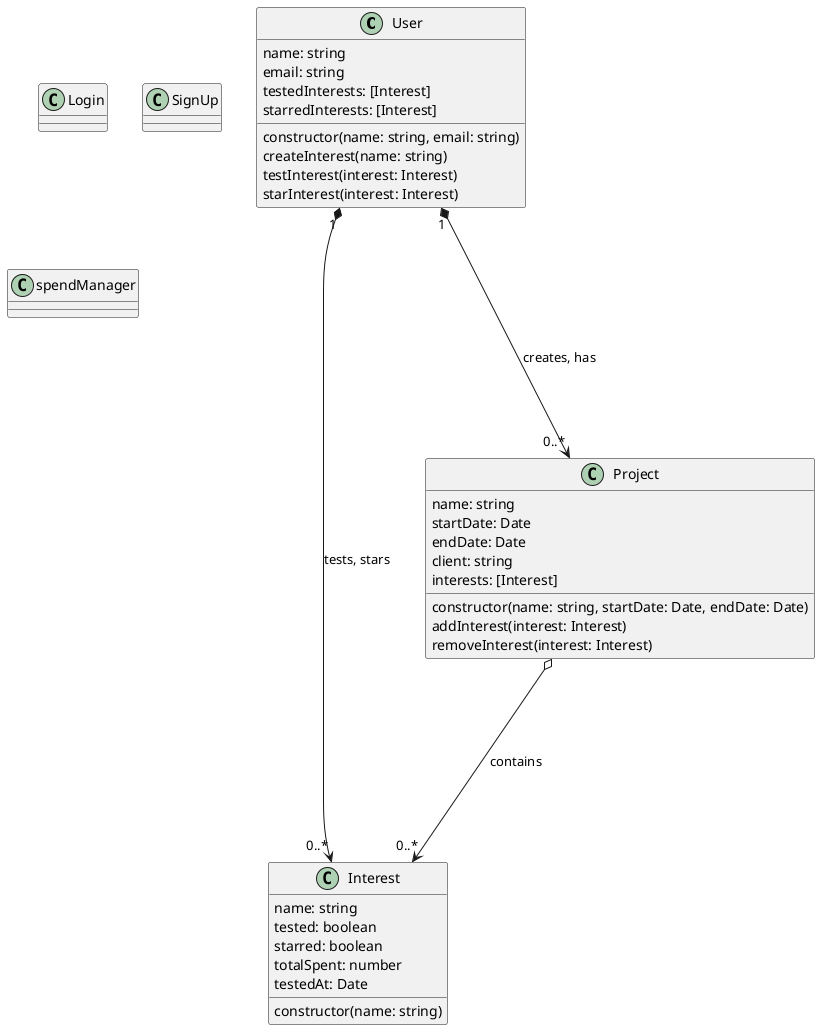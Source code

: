 @startuml Marketing-Project Class Diagram
class User {
    name: string
    email: string
    testedInterests: [Interest]
    starredInterests: [Interest]
    constructor(name: string, email: string)
    createInterest(name: string)
    testInterest(interest: Interest)
    starInterest(interest: Interest)
}

class Interest {
    name: string
    tested: boolean
    starred: boolean
    totalSpent: number
    testedAt: Date
    constructor(name: string)
}

class Project {
    name: string
    startDate: Date
    endDate: Date
    client: string
    interests: [Interest]
    constructor(name: string, startDate: Date, endDate: Date)
    addInterest(interest: Interest)
    removeInterest(interest: Interest)
}

class Login {}

class SignUp {}

class spendManager {}

User "1" *----> "0..*" Interest : tests, stars
User "1" *----> "0..*" Project : creates, has
Project o----> "0..*" Interest : contains

@enduml
